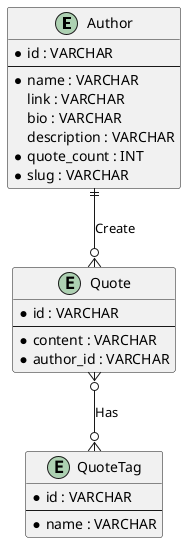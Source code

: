 @startuml

entity Author {
    *id : VARCHAR
    --
    *name : VARCHAR
    link : VARCHAR
    bio : VARCHAR
    description : VARCHAR
    *quote_count : INT
    *slug : VARCHAR
}

entity Quote {
    *id : VARCHAR
    --
    *content : VARCHAR
    *author_id : VARCHAR
}

entity QuoteTag {
    *id : VARCHAR
    --
    *name : VARCHAR
}

Author ||--o{ Quote : Create
Quote }o--o{ QuoteTag : Has

@enduml